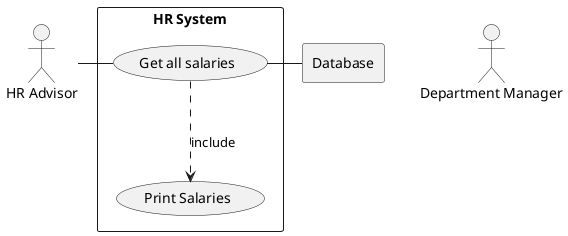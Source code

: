 @startuml
actor HR as "HR Advisor"
actor DM as "Department Manager"

rectangle Database

rectangle "HR System" {
    usecase UC1 as "Get all salaries"

    usecase UCa as "Print Salaries"

    HR - UC1
    UC1 ..> UCa : include
    UC1 - Database
}
@enduml